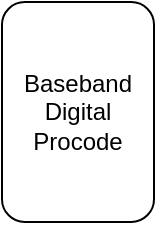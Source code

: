<mxfile version="28.1.0">
  <diagram name="第 1 页" id="k4hPtUher2hlrK29j_PJ">
    <mxGraphModel dx="2092" dy="1091" grid="0" gridSize="10" guides="1" tooltips="1" connect="1" arrows="1" fold="1" page="0" pageScale="1" pageWidth="827" pageHeight="1169" math="0" shadow="0">
      <root>
        <mxCell id="0" />
        <mxCell id="1" parent="0" />
        <mxCell id="dsb9wVXwD5la8fzICJ-S-1" value="Baseband Digital Procode" style="rounded=1;whiteSpace=wrap;html=1;" vertex="1" parent="1">
          <mxGeometry x="-1281" y="-651" width="76" height="110" as="geometry" />
        </mxCell>
      </root>
    </mxGraphModel>
  </diagram>
</mxfile>
